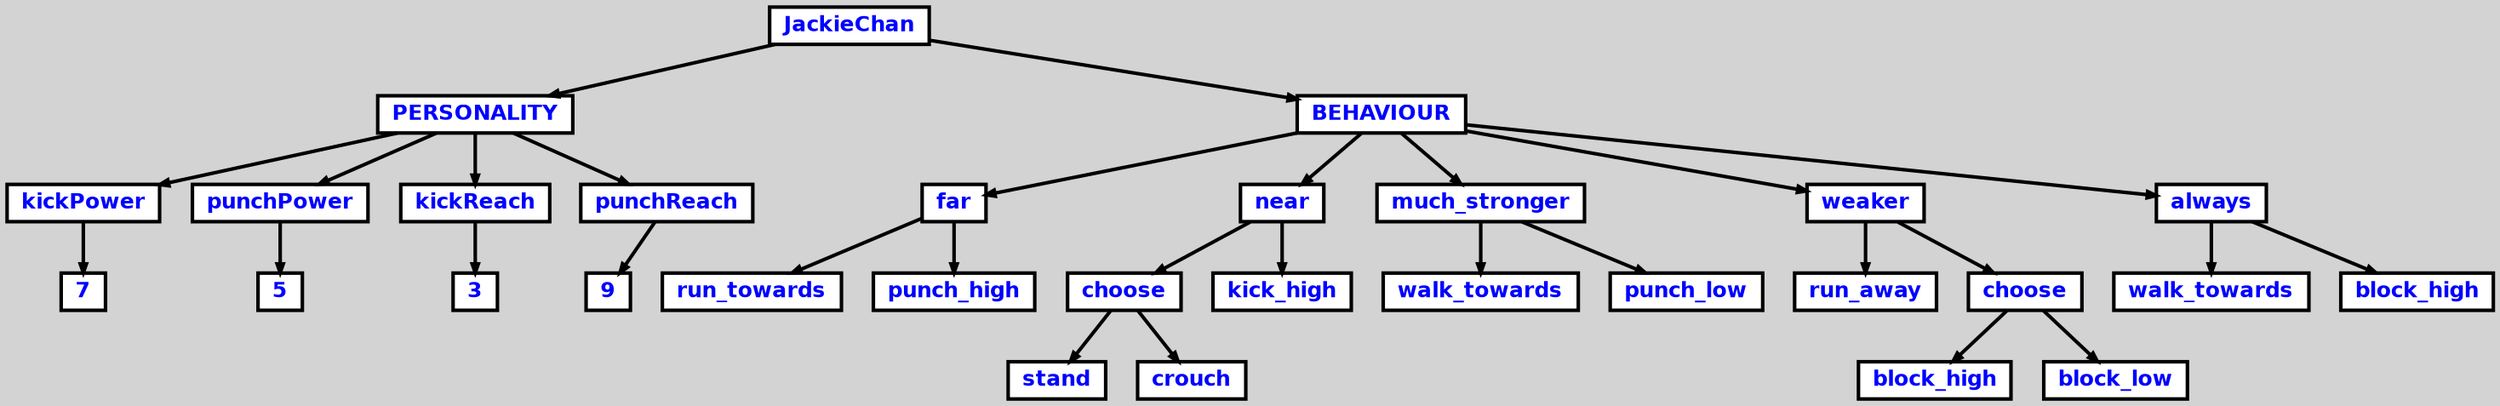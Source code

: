 digraph {

	ordering=out;
	ranksep=.4;
	bgcolor="lightgrey"; node [shape=box, fixedsize=false, fontsize=12, fontname="Helvetica-bold", fontcolor="blue"
		width=.25, height=.25, color="black", fillcolor="white", style="filled, solid, bold"];
	edge [arrowsize=.5, color="black", style="bold"]

  n0 [label="JackieChan"];
  n1 [label="PERSONALITY"];
  n1 [label="PERSONALITY"];
  n2 [label="kickPower"];
  n2 [label="kickPower"];
  n3 [label="7"];
  n4 [label="punchPower"];
  n4 [label="punchPower"];
  n5 [label="5"];
  n6 [label="kickReach"];
  n6 [label="kickReach"];
  n7 [label="3"];
  n8 [label="punchReach"];
  n8 [label="punchReach"];
  n9 [label="9"];
  n10 [label="BEHAVIOUR"];
  n10 [label="BEHAVIOUR"];
  n11 [label="far"];
  n11 [label="far"];
  n12 [label="run_towards"];
  n13 [label="punch_high"];
  n14 [label="near"];
  n14 [label="near"];
  n15 [label="choose"];
  n15 [label="choose"];
  n16 [label="stand"];
  n17 [label="crouch"];
  n18 [label="kick_high"];
  n19 [label="much_stronger"];
  n19 [label="much_stronger"];
  n20 [label="walk_towards"];
  n21 [label="punch_low"];
  n22 [label="weaker"];
  n22 [label="weaker"];
  n23 [label="run_away"];
  n24 [label="choose"];
  n24 [label="choose"];
  n25 [label="block_high"];
  n26 [label="block_low"];
  n27 [label="always"];
  n27 [label="always"];
  n28 [label="walk_towards"];
  n29 [label="block_high"];

  n0 -> n1 // "JackieChan" -> "PERSONALITY"
  n1 -> n2 // "PERSONALITY" -> "kickPower"
  n2 -> n3 // "kickPower" -> "7"
  n1 -> n4 // "PERSONALITY" -> "punchPower"
  n4 -> n5 // "punchPower" -> "5"
  n1 -> n6 // "PERSONALITY" -> "kickReach"
  n6 -> n7 // "kickReach" -> "3"
  n1 -> n8 // "PERSONALITY" -> "punchReach"
  n8 -> n9 // "punchReach" -> "9"
  n0 -> n10 // "JackieChan" -> "BEHAVIOUR"
  n10 -> n11 // "BEHAVIOUR" -> "far"
  n11 -> n12 // "far" -> "run_towards"
  n11 -> n13 // "far" -> "punch_high"
  n10 -> n14 // "BEHAVIOUR" -> "near"
  n14 -> n15 // "near" -> "choose"
  n15 -> n16 // "choose" -> "stand"
  n15 -> n17 // "choose" -> "crouch"
  n14 -> n18 // "near" -> "kick_high"
  n10 -> n19 // "BEHAVIOUR" -> "much_stronger"
  n19 -> n20 // "much_stronger" -> "walk_towards"
  n19 -> n21 // "much_stronger" -> "punch_low"
  n10 -> n22 // "BEHAVIOUR" -> "weaker"
  n22 -> n23 // "weaker" -> "run_away"
  n22 -> n24 // "weaker" -> "choose"
  n24 -> n25 // "choose" -> "block_high"
  n24 -> n26 // "choose" -> "block_low"
  n10 -> n27 // "BEHAVIOUR" -> "always"
  n27 -> n28 // "always" -> "walk_towards"
  n27 -> n29 // "always" -> "block_high"

}
